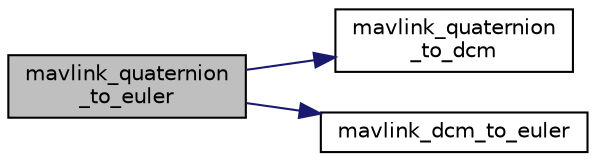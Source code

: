 digraph "mavlink_quaternion_to_euler"
{
  edge [fontname="Helvetica",fontsize="10",labelfontname="Helvetica",labelfontsize="10"];
  node [fontname="Helvetica",fontsize="10",shape=record];
  rankdir="LR";
  Node12 [label="mavlink_quaternion\l_to_euler",height=0.2,width=0.4,color="black", fillcolor="grey75", style="filled", fontcolor="black"];
  Node12 -> Node13 [color="midnightblue",fontsize="10",style="solid",fontname="Helvetica"];
  Node13 [label="mavlink_quaternion\l_to_dcm",height=0.2,width=0.4,color="black", fillcolor="white", style="filled",URL="$mavlink__conversions_8h.html#a1acebd1df006ab806149f3bf9cc5544e"];
  Node12 -> Node14 [color="midnightblue",fontsize="10",style="solid",fontname="Helvetica"];
  Node14 [label="mavlink_dcm_to_euler",height=0.2,width=0.4,color="black", fillcolor="white", style="filled",URL="$mavlink__conversions_8h.html#a034c8265f27e81fa17cf4cf483b7ad8c"];
}
